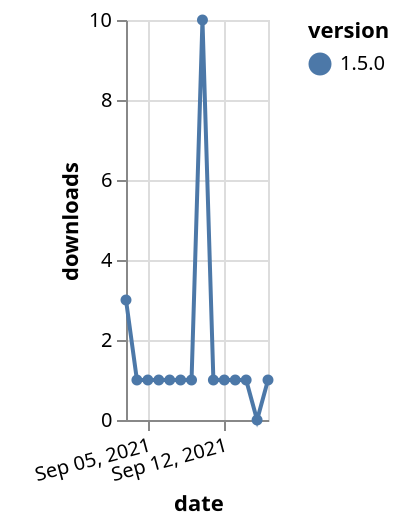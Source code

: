 {"$schema": "https://vega.github.io/schema/vega-lite/v5.json", "description": "A simple bar chart with embedded data.", "data": {"values": [{"date": "2021-09-03", "total": 726, "delta": 3, "version": "1.5.0"}, {"date": "2021-09-04", "total": 727, "delta": 1, "version": "1.5.0"}, {"date": "2021-09-05", "total": 728, "delta": 1, "version": "1.5.0"}, {"date": "2021-09-06", "total": 729, "delta": 1, "version": "1.5.0"}, {"date": "2021-09-07", "total": 730, "delta": 1, "version": "1.5.0"}, {"date": "2021-09-08", "total": 731, "delta": 1, "version": "1.5.0"}, {"date": "2021-09-09", "total": 732, "delta": 1, "version": "1.5.0"}, {"date": "2021-09-10", "total": 742, "delta": 10, "version": "1.5.0"}, {"date": "2021-09-11", "total": 743, "delta": 1, "version": "1.5.0"}, {"date": "2021-09-12", "total": 744, "delta": 1, "version": "1.5.0"}, {"date": "2021-09-13", "total": 745, "delta": 1, "version": "1.5.0"}, {"date": "2021-09-14", "total": 746, "delta": 1, "version": "1.5.0"}, {"date": "2021-09-15", "total": 746, "delta": 0, "version": "1.5.0"}, {"date": "2021-09-16", "total": 747, "delta": 1, "version": "1.5.0"}]}, "width": "container", "mark": {"type": "line", "point": {"filled": true}}, "encoding": {"x": {"field": "date", "type": "temporal", "timeUnit": "yearmonthdate", "title": "date", "axis": {"labelAngle": -15}}, "y": {"field": "delta", "type": "quantitative", "title": "downloads"}, "color": {"field": "version", "type": "nominal"}, "tooltip": {"field": "delta"}}}